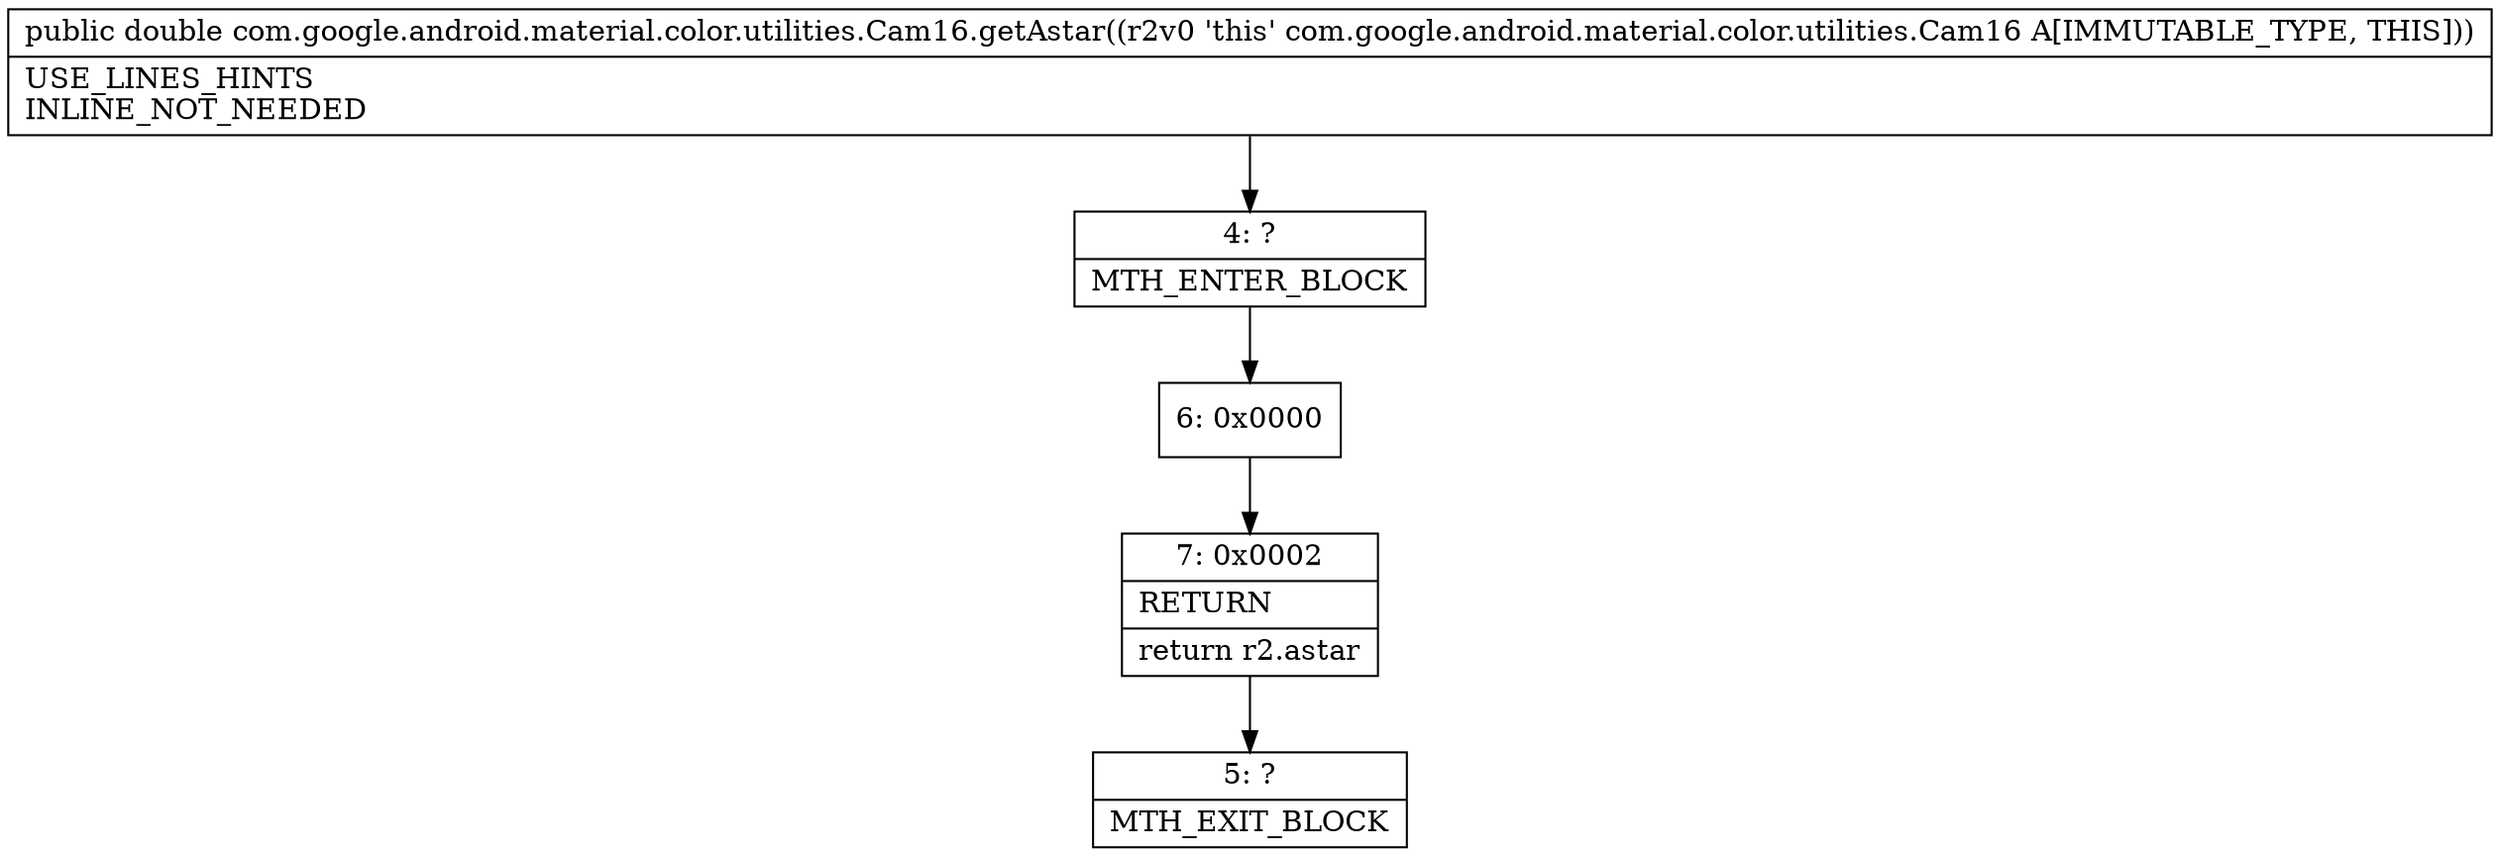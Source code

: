 digraph "CFG forcom.google.android.material.color.utilities.Cam16.getAstar()D" {
Node_4 [shape=record,label="{4\:\ ?|MTH_ENTER_BLOCK\l}"];
Node_6 [shape=record,label="{6\:\ 0x0000}"];
Node_7 [shape=record,label="{7\:\ 0x0002|RETURN\l|return r2.astar\l}"];
Node_5 [shape=record,label="{5\:\ ?|MTH_EXIT_BLOCK\l}"];
MethodNode[shape=record,label="{public double com.google.android.material.color.utilities.Cam16.getAstar((r2v0 'this' com.google.android.material.color.utilities.Cam16 A[IMMUTABLE_TYPE, THIS]))  | USE_LINES_HINTS\lINLINE_NOT_NEEDED\l}"];
MethodNode -> Node_4;Node_4 -> Node_6;
Node_6 -> Node_7;
Node_7 -> Node_5;
}

